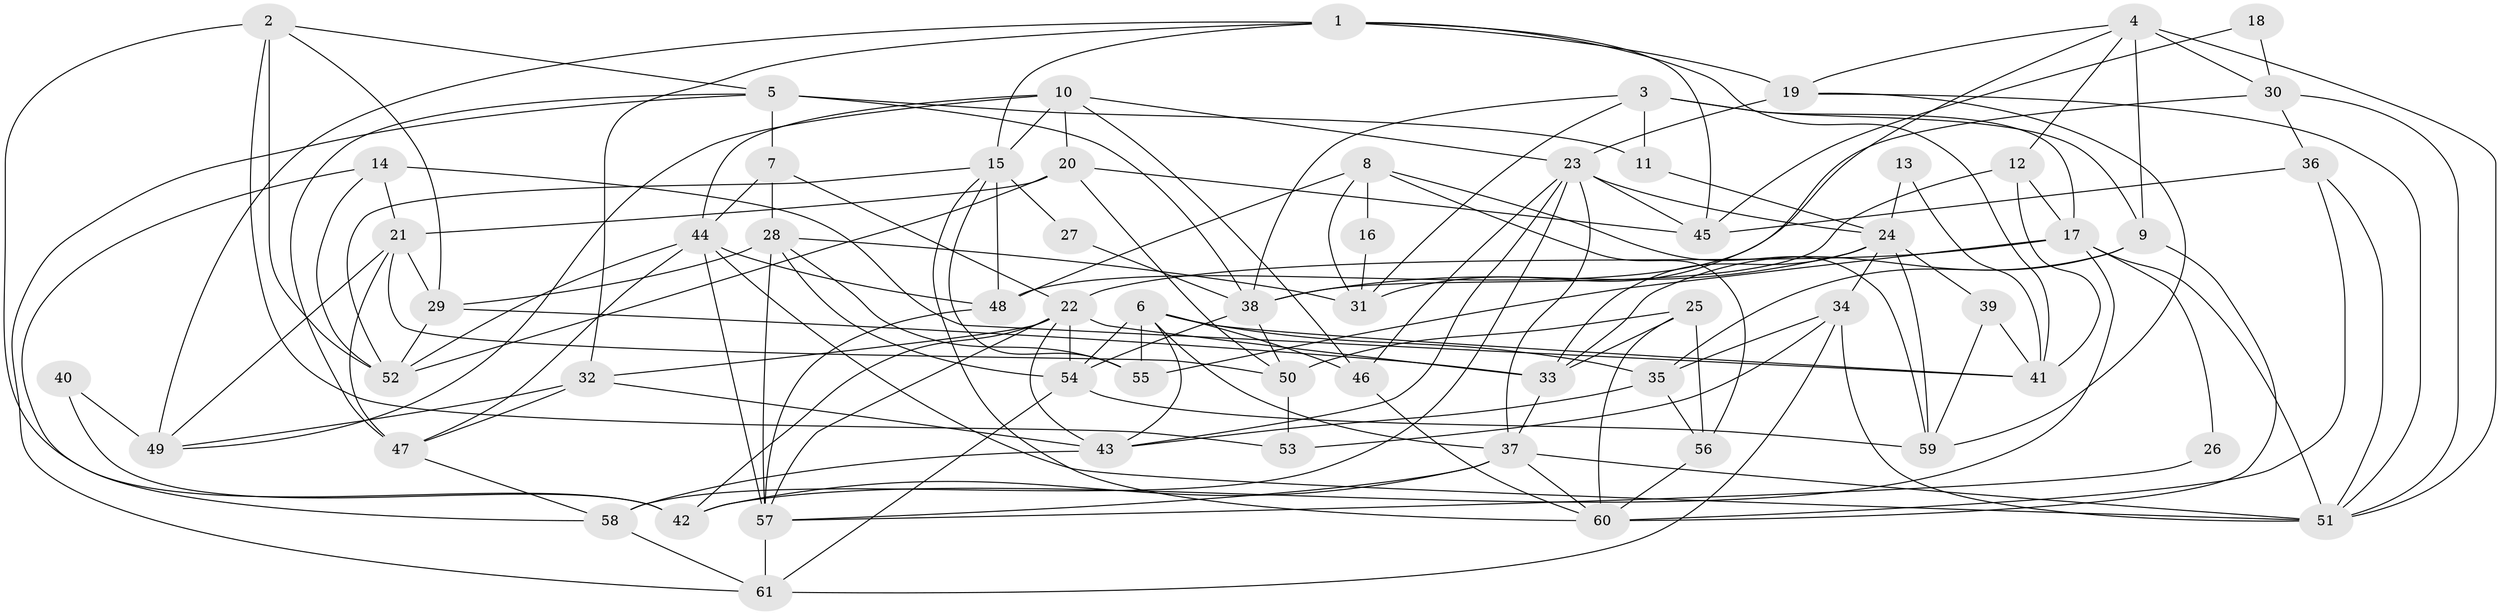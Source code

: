 // original degree distribution, {5: 0.20588235294117646, 2: 0.12745098039215685, 3: 0.28431372549019607, 6: 0.08823529411764706, 4: 0.24509803921568626, 7: 0.0392156862745098, 8: 0.00980392156862745}
// Generated by graph-tools (version 1.1) at 2025/37/03/04/25 23:37:06]
// undirected, 61 vertices, 156 edges
graph export_dot {
  node [color=gray90,style=filled];
  1;
  2;
  3;
  4;
  5;
  6;
  7;
  8;
  9;
  10;
  11;
  12;
  13;
  14;
  15;
  16;
  17;
  18;
  19;
  20;
  21;
  22;
  23;
  24;
  25;
  26;
  27;
  28;
  29;
  30;
  31;
  32;
  33;
  34;
  35;
  36;
  37;
  38;
  39;
  40;
  41;
  42;
  43;
  44;
  45;
  46;
  47;
  48;
  49;
  50;
  51;
  52;
  53;
  54;
  55;
  56;
  57;
  58;
  59;
  60;
  61;
  1 -- 15 [weight=1.0];
  1 -- 19 [weight=1.0];
  1 -- 32 [weight=1.0];
  1 -- 41 [weight=1.0];
  1 -- 45 [weight=1.0];
  1 -- 49 [weight=1.0];
  2 -- 5 [weight=1.0];
  2 -- 29 [weight=1.0];
  2 -- 42 [weight=1.0];
  2 -- 52 [weight=1.0];
  2 -- 53 [weight=1.0];
  3 -- 9 [weight=2.0];
  3 -- 11 [weight=1.0];
  3 -- 17 [weight=2.0];
  3 -- 31 [weight=1.0];
  3 -- 38 [weight=1.0];
  4 -- 9 [weight=1.0];
  4 -- 12 [weight=1.0];
  4 -- 19 [weight=1.0];
  4 -- 30 [weight=1.0];
  4 -- 31 [weight=1.0];
  4 -- 51 [weight=1.0];
  5 -- 7 [weight=1.0];
  5 -- 11 [weight=2.0];
  5 -- 38 [weight=1.0];
  5 -- 47 [weight=1.0];
  5 -- 61 [weight=1.0];
  6 -- 35 [weight=1.0];
  6 -- 37 [weight=1.0];
  6 -- 41 [weight=1.0];
  6 -- 43 [weight=1.0];
  6 -- 46 [weight=1.0];
  6 -- 54 [weight=1.0];
  6 -- 55 [weight=1.0];
  7 -- 22 [weight=1.0];
  7 -- 28 [weight=1.0];
  7 -- 44 [weight=1.0];
  8 -- 16 [weight=1.0];
  8 -- 31 [weight=1.0];
  8 -- 48 [weight=1.0];
  8 -- 56 [weight=1.0];
  8 -- 59 [weight=1.0];
  9 -- 33 [weight=1.0];
  9 -- 35 [weight=1.0];
  9 -- 60 [weight=1.0];
  10 -- 15 [weight=1.0];
  10 -- 20 [weight=1.0];
  10 -- 23 [weight=1.0];
  10 -- 44 [weight=1.0];
  10 -- 46 [weight=1.0];
  10 -- 49 [weight=1.0];
  11 -- 24 [weight=1.0];
  12 -- 17 [weight=1.0];
  12 -- 38 [weight=1.0];
  12 -- 41 [weight=1.0];
  13 -- 24 [weight=1.0];
  13 -- 41 [weight=1.0];
  14 -- 21 [weight=1.0];
  14 -- 41 [weight=1.0];
  14 -- 52 [weight=1.0];
  14 -- 58 [weight=1.0];
  15 -- 27 [weight=1.0];
  15 -- 48 [weight=1.0];
  15 -- 52 [weight=1.0];
  15 -- 55 [weight=1.0];
  15 -- 60 [weight=1.0];
  16 -- 31 [weight=1.0];
  17 -- 22 [weight=1.0];
  17 -- 26 [weight=1.0];
  17 -- 42 [weight=1.0];
  17 -- 51 [weight=1.0];
  17 -- 55 [weight=1.0];
  18 -- 30 [weight=1.0];
  18 -- 45 [weight=1.0];
  19 -- 23 [weight=1.0];
  19 -- 51 [weight=1.0];
  19 -- 59 [weight=1.0];
  20 -- 21 [weight=1.0];
  20 -- 45 [weight=1.0];
  20 -- 50 [weight=1.0];
  20 -- 52 [weight=1.0];
  21 -- 29 [weight=1.0];
  21 -- 47 [weight=2.0];
  21 -- 49 [weight=1.0];
  21 -- 50 [weight=1.0];
  22 -- 32 [weight=1.0];
  22 -- 33 [weight=1.0];
  22 -- 42 [weight=1.0];
  22 -- 43 [weight=1.0];
  22 -- 54 [weight=1.0];
  22 -- 57 [weight=1.0];
  23 -- 24 [weight=1.0];
  23 -- 37 [weight=1.0];
  23 -- 43 [weight=1.0];
  23 -- 45 [weight=1.0];
  23 -- 46 [weight=1.0];
  23 -- 58 [weight=1.0];
  24 -- 33 [weight=2.0];
  24 -- 34 [weight=1.0];
  24 -- 38 [weight=1.0];
  24 -- 39 [weight=1.0];
  24 -- 59 [weight=1.0];
  25 -- 33 [weight=1.0];
  25 -- 50 [weight=1.0];
  25 -- 56 [weight=1.0];
  25 -- 60 [weight=1.0];
  26 -- 57 [weight=1.0];
  27 -- 38 [weight=1.0];
  28 -- 29 [weight=1.0];
  28 -- 31 [weight=1.0];
  28 -- 54 [weight=1.0];
  28 -- 55 [weight=1.0];
  28 -- 57 [weight=1.0];
  29 -- 33 [weight=1.0];
  29 -- 52 [weight=1.0];
  30 -- 36 [weight=1.0];
  30 -- 48 [weight=1.0];
  30 -- 51 [weight=1.0];
  32 -- 43 [weight=1.0];
  32 -- 47 [weight=1.0];
  32 -- 49 [weight=1.0];
  33 -- 37 [weight=1.0];
  34 -- 35 [weight=1.0];
  34 -- 51 [weight=1.0];
  34 -- 53 [weight=1.0];
  34 -- 61 [weight=1.0];
  35 -- 43 [weight=1.0];
  35 -- 56 [weight=1.0];
  36 -- 45 [weight=1.0];
  36 -- 51 [weight=1.0];
  36 -- 60 [weight=1.0];
  37 -- 42 [weight=1.0];
  37 -- 51 [weight=1.0];
  37 -- 57 [weight=1.0];
  37 -- 60 [weight=1.0];
  38 -- 50 [weight=1.0];
  38 -- 54 [weight=1.0];
  39 -- 41 [weight=1.0];
  39 -- 59 [weight=1.0];
  40 -- 42 [weight=1.0];
  40 -- 49 [weight=1.0];
  43 -- 58 [weight=1.0];
  44 -- 47 [weight=1.0];
  44 -- 48 [weight=1.0];
  44 -- 51 [weight=1.0];
  44 -- 52 [weight=1.0];
  44 -- 57 [weight=1.0];
  46 -- 60 [weight=1.0];
  47 -- 58 [weight=1.0];
  48 -- 57 [weight=1.0];
  50 -- 53 [weight=1.0];
  54 -- 59 [weight=2.0];
  54 -- 61 [weight=1.0];
  56 -- 60 [weight=1.0];
  57 -- 61 [weight=1.0];
  58 -- 61 [weight=1.0];
}
